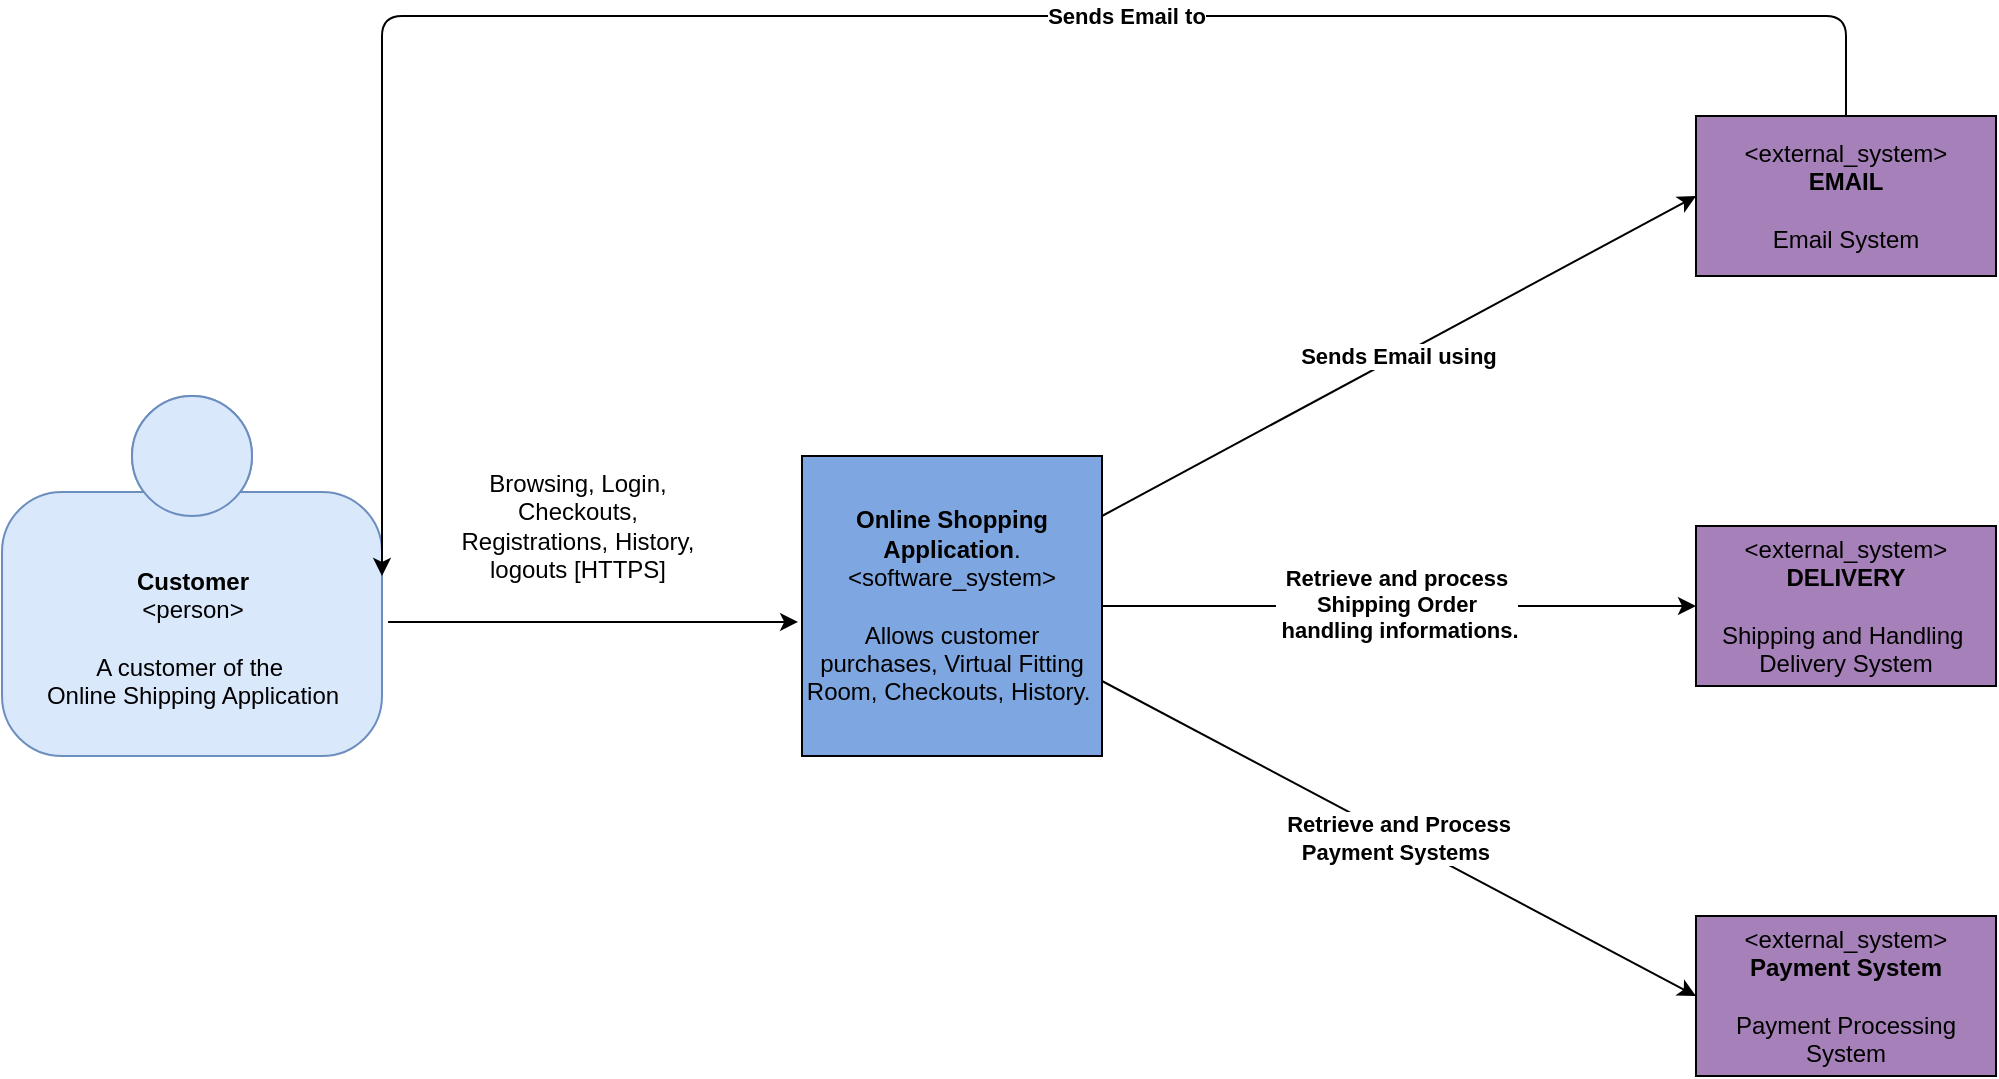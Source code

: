 <mxfile version="12.9.11" type="github">
  <diagram id="sFrgJfjumHwAQuDH-slQ" name="Page-1">
    <mxGraphModel dx="2263" dy="488" grid="0" gridSize="10" guides="1" tooltips="1" connect="1" arrows="1" fold="1" page="1" pageScale="1" pageWidth="827" pageHeight="1169" math="0" shadow="0">
      <root>
        <mxCell id="0" />
        <mxCell id="1" parent="0" />
        <mxCell id="fsdaaxAR7G3zy82fQWHU-1" value="&lt;br&gt;&lt;b&gt;Customer&lt;/b&gt;&lt;div&gt;&amp;lt;person&amp;gt;&lt;/div&gt;&lt;br&gt;&lt;div&gt;A customer of the&amp;nbsp;&lt;/div&gt;&lt;div&gt;Online Shipping Application&lt;/div&gt;" style="html=1;dashed=0;whitespace=wrap;fillColor=#DAE8FC;strokeColor=#6C8EBF;shape=mxgraph.c4.person;align=center;points=[[0.5,0,0],[1,0.5,0],[1,0.75,0],[0.75,1,0],[0.5,1,0],[0.25,1,0],[0,0.75,0],[0,0.5,0]];" parent="1" vertex="1">
          <mxGeometry x="-20" y="300" width="190" height="180" as="geometry" />
        </mxCell>
        <mxCell id="fsdaaxAR7G3zy82fQWHU-2" value="&lt;b&gt;Online Shopping Application&lt;/b&gt;.&lt;br&gt;&amp;lt;software_system&amp;gt;&lt;br&gt;&lt;br&gt;Allows customer purchases, Virtual Fitting Room, Checkouts, History.&amp;nbsp;" style="whiteSpace=wrap;html=1;aspect=fixed;fillColor=#7EA6E0;" parent="1" vertex="1">
          <mxGeometry x="380" y="330" width="150" height="150" as="geometry" />
        </mxCell>
        <mxCell id="fsdaaxAR7G3zy82fQWHU-3" value="&amp;lt;external_system&amp;gt;&lt;br&gt;&lt;b&gt;EMAIL&lt;/b&gt;&lt;br&gt;&lt;br&gt;Email System" style="rounded=0;whiteSpace=wrap;html=1;fillColor=#A680B8;" parent="1" vertex="1">
          <mxGeometry x="827" y="160" width="150" height="80" as="geometry" />
        </mxCell>
        <mxCell id="fsdaaxAR7G3zy82fQWHU-5" value="&amp;lt;external_system&amp;gt;&lt;br&gt;&lt;b&gt;DELIVERY&lt;/b&gt;&lt;br&gt;&lt;br&gt;Shipping and Handling&amp;nbsp;&lt;br&gt;Delivery System" style="rounded=0;whiteSpace=wrap;html=1;fillColor=#A680B8;" parent="1" vertex="1">
          <mxGeometry x="827" y="365" width="150" height="80" as="geometry" />
        </mxCell>
        <mxCell id="fsdaaxAR7G3zy82fQWHU-6" value="&amp;lt;external_system&amp;gt;&lt;br&gt;&lt;b&gt;Payment System&lt;/b&gt;&lt;br&gt;&lt;br&gt;Payment Processing System" style="rounded=0;whiteSpace=wrap;html=1;fillColor=#A680B8;" parent="1" vertex="1">
          <mxGeometry x="827" y="560" width="150" height="80" as="geometry" />
        </mxCell>
        <mxCell id="fsdaaxAR7G3zy82fQWHU-11" value="" style="edgeStyle=elbowEdgeStyle;elbow=vertical;endArrow=classic;html=1;entryX=1;entryY=0.5;entryDx=0;entryDy=0;entryPerimeter=0;exitX=0.5;exitY=0;exitDx=0;exitDy=0;" parent="1" source="fsdaaxAR7G3zy82fQWHU-3" target="fsdaaxAR7G3zy82fQWHU-1" edge="1">
          <mxGeometry width="50" height="50" relative="1" as="geometry">
            <mxPoint x="800" y="150" as="sourcePoint" />
            <mxPoint x="700" y="130" as="targetPoint" />
            <Array as="points">
              <mxPoint x="430" y="110" />
            </Array>
          </mxGeometry>
        </mxCell>
        <mxCell id="fsdaaxAR7G3zy82fQWHU-12" value="&lt;b&gt;Sends Email to&lt;/b&gt;" style="edgeLabel;html=1;align=center;verticalAlign=middle;resizable=0;points=[];" parent="fsdaaxAR7G3zy82fQWHU-11" vertex="1" connectable="0">
          <mxGeometry x="-0.227" relative="1" as="geometry">
            <mxPoint as="offset" />
          </mxGeometry>
        </mxCell>
        <mxCell id="fsdaaxAR7G3zy82fQWHU-13" value="Browsing, Login, Checkouts, Registrations, History, logouts [HTTPS]" style="text;html=1;strokeColor=none;fillColor=none;align=center;verticalAlign=middle;whiteSpace=wrap;rounded=0;" parent="1" vertex="1">
          <mxGeometry x="200" y="330" width="136" height="70" as="geometry" />
        </mxCell>
        <mxCell id="Ds3kx13XMhnkV48HS9qH-2" value="" style="endArrow=classic;html=1;exitX=1.016;exitY=0.628;exitDx=0;exitDy=0;exitPerimeter=0;entryX=-0.013;entryY=0.553;entryDx=0;entryDy=0;entryPerimeter=0;" edge="1" parent="1" source="fsdaaxAR7G3zy82fQWHU-1" target="fsdaaxAR7G3zy82fQWHU-2">
          <mxGeometry width="50" height="50" relative="1" as="geometry">
            <mxPoint x="240" y="450" as="sourcePoint" />
            <mxPoint x="290" y="400" as="targetPoint" />
          </mxGeometry>
        </mxCell>
        <mxCell id="Ds3kx13XMhnkV48HS9qH-3" value="&lt;b&gt;Sends Email using&lt;/b&gt;" style="endArrow=classic;html=1;entryX=0;entryY=0.5;entryDx=0;entryDy=0;" edge="1" parent="1" target="fsdaaxAR7G3zy82fQWHU-3">
          <mxGeometry width="50" height="50" relative="1" as="geometry">
            <mxPoint x="530" y="360" as="sourcePoint" />
            <mxPoint x="580" y="310" as="targetPoint" />
          </mxGeometry>
        </mxCell>
        <mxCell id="Ds3kx13XMhnkV48HS9qH-4" value="" style="endArrow=classic;html=1;exitX=1;exitY=0.5;exitDx=0;exitDy=0;entryX=0;entryY=0.5;entryDx=0;entryDy=0;" edge="1" parent="1" source="fsdaaxAR7G3zy82fQWHU-2" target="fsdaaxAR7G3zy82fQWHU-5">
          <mxGeometry width="50" height="50" relative="1" as="geometry">
            <mxPoint x="530" y="420" as="sourcePoint" />
            <mxPoint x="580" y="370" as="targetPoint" />
          </mxGeometry>
        </mxCell>
        <mxCell id="Ds3kx13XMhnkV48HS9qH-7" value="&lt;b&gt;Retrieve and process&lt;br&gt;Shipping Order&lt;br&gt;&amp;nbsp;handling informations.&lt;/b&gt;" style="edgeLabel;html=1;align=center;verticalAlign=middle;resizable=0;points=[];" vertex="1" connectable="0" parent="Ds3kx13XMhnkV48HS9qH-4">
          <mxGeometry x="-0.013" y="1" relative="1" as="geometry">
            <mxPoint as="offset" />
          </mxGeometry>
        </mxCell>
        <mxCell id="Ds3kx13XMhnkV48HS9qH-8" value="&lt;b&gt;Retrieve and Process&lt;br&gt;Payment Systems&amp;nbsp;&lt;/b&gt;" style="endArrow=classic;html=1;entryX=0;entryY=0.5;entryDx=0;entryDy=0;exitX=1;exitY=0.75;exitDx=0;exitDy=0;" edge="1" parent="1" source="fsdaaxAR7G3zy82fQWHU-2" target="fsdaaxAR7G3zy82fQWHU-6">
          <mxGeometry width="50" height="50" relative="1" as="geometry">
            <mxPoint x="530" y="480" as="sourcePoint" />
            <mxPoint x="580" y="430" as="targetPoint" />
          </mxGeometry>
        </mxCell>
      </root>
    </mxGraphModel>
  </diagram>
</mxfile>
